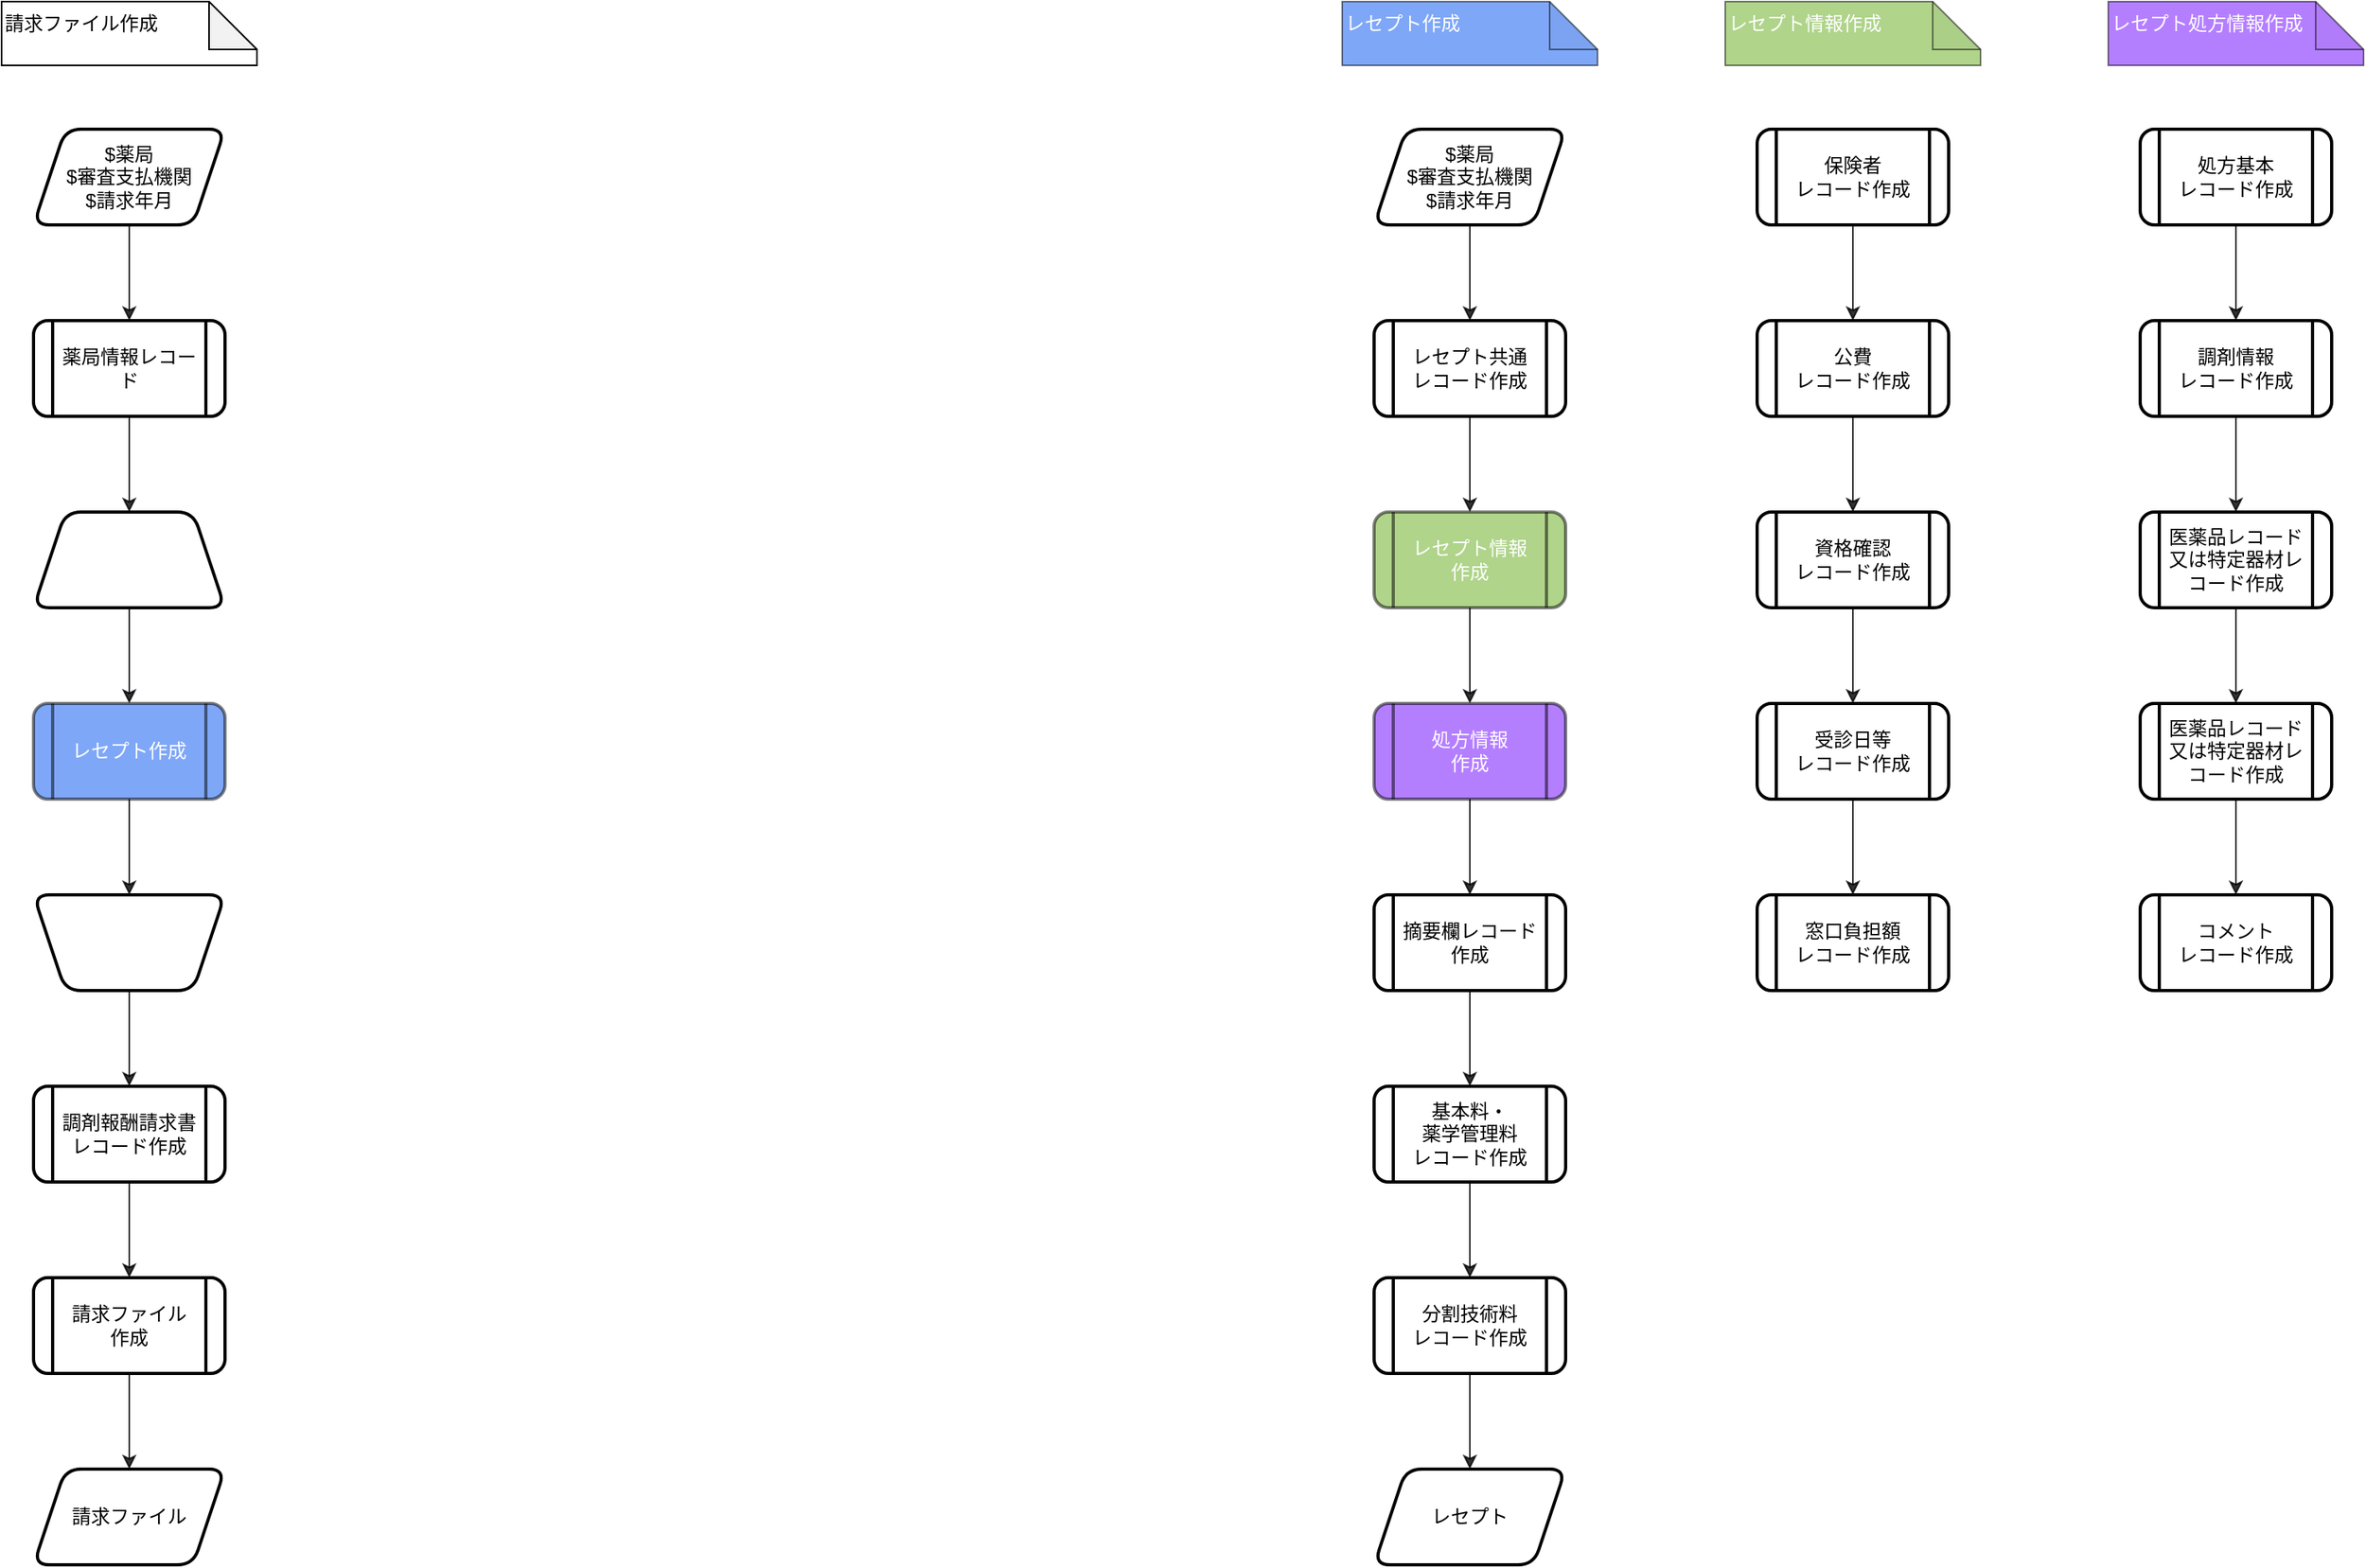 <mxfile>
    <diagram id="Bw7fBSQwyuvwX_eZTn5h" name="2022-07-11">
        <mxGraphModel dx="3786" dy="2776" grid="1" gridSize="10" guides="1" tooltips="1" connect="1" arrows="1" fold="1" page="1" pageScale="1" pageWidth="827" pageHeight="1169" math="0" shadow="0">
            <root>
                <mxCell id="0"/>
                <mxCell id="1" parent="0"/>
                <mxCell id="424" value="" style="edgeStyle=none;html=1;strokeColor=default;opacity=80;" edge="1" parent="1" source="418" target="423">
                    <mxGeometry relative="1" as="geometry"/>
                </mxCell>
                <mxCell id="418" value="&lt;span style=&quot;text-align: left&quot;&gt;$薬局&lt;/span&gt;&lt;br&gt;$審査支払機関&lt;br&gt;&lt;span style=&quot;text-align: left&quot;&gt;$請求年月&lt;br&gt;&lt;/span&gt;" style="shape=parallelogram;perimeter=parallelogramPerimeter;whiteSpace=wrap;html=1;fixedSize=1;strokeWidth=2;shadow=0;sketch=0;rounded=1;" vertex="1" parent="1">
                    <mxGeometry x="-1620" y="120" width="120" height="60" as="geometry"/>
                </mxCell>
                <mxCell id="422" value="&lt;div style=&quot;&quot;&gt;&lt;span&gt;請求ファイル作成&lt;br&gt;&lt;br&gt;&lt;/span&gt;&lt;/div&gt;" style="shape=note;whiteSpace=wrap;html=1;backgroundOutline=1;darkOpacity=0.05;align=left;verticalAlign=top;" vertex="1" parent="1">
                    <mxGeometry x="-1640" y="40" width="160" height="40" as="geometry"/>
                </mxCell>
                <mxCell id="426" value="" style="edgeStyle=none;html=1;strokeColor=default;opacity=80;" edge="1" parent="1" source="423" target="425">
                    <mxGeometry relative="1" as="geometry"/>
                </mxCell>
                <mxCell id="423" value="薬局情報レコード" style="shape=process;whiteSpace=wrap;html=1;backgroundOutline=1;strokeWidth=2;shadow=0;sketch=0;rounded=1;" vertex="1" parent="1">
                    <mxGeometry x="-1620" y="240" width="120" height="60" as="geometry"/>
                </mxCell>
                <mxCell id="428" value="" style="edgeStyle=none;html=1;strokeColor=default;opacity=80;" edge="1" parent="1" source="425" target="427">
                    <mxGeometry relative="1" as="geometry"/>
                </mxCell>
                <mxCell id="425" value="" style="shape=trapezoid;perimeter=trapezoidPerimeter;whiteSpace=wrap;html=1;fixedSize=1;strokeWidth=2;shadow=0;sketch=0;rounded=1;" vertex="1" parent="1">
                    <mxGeometry x="-1620" y="360" width="120" height="60" as="geometry"/>
                </mxCell>
                <mxCell id="430" value="" style="edgeStyle=none;html=1;strokeColor=default;opacity=80;" edge="1" parent="1" source="427" target="429">
                    <mxGeometry relative="1" as="geometry"/>
                </mxCell>
                <mxCell id="427" value="レセプト作成" style="shape=process;whiteSpace=wrap;html=1;backgroundOutline=1;strokeWidth=2;shadow=0;sketch=0;rounded=1;fillColor=#0050ef;fontColor=#ffffff;strokeColor=default;opacity=50;" vertex="1" parent="1">
                    <mxGeometry x="-1620" y="480" width="120" height="60" as="geometry"/>
                </mxCell>
                <mxCell id="434" value="" style="edgeStyle=none;html=1;strokeColor=default;opacity=80;" edge="1" parent="1" source="429" target="433">
                    <mxGeometry relative="1" as="geometry"/>
                </mxCell>
                <mxCell id="429" value="" style="shape=trapezoid;perimeter=trapezoidPerimeter;whiteSpace=wrap;html=1;fixedSize=1;strokeWidth=2;shadow=0;sketch=0;rounded=1;direction=west;" vertex="1" parent="1">
                    <mxGeometry x="-1620" y="600" width="120" height="60" as="geometry"/>
                </mxCell>
                <mxCell id="438" value="" style="edgeStyle=none;html=1;strokeColor=default;opacity=80;" edge="1" parent="1" source="433" target="437">
                    <mxGeometry relative="1" as="geometry"/>
                </mxCell>
                <mxCell id="433" value="調剤報酬請求書&lt;br&gt;レコード作成" style="shape=process;whiteSpace=wrap;html=1;backgroundOutline=1;strokeWidth=2;shadow=0;sketch=0;rounded=1;" vertex="1" parent="1">
                    <mxGeometry x="-1620" y="720" width="120" height="60" as="geometry"/>
                </mxCell>
                <mxCell id="440" value="" style="edgeStyle=none;html=1;strokeColor=default;opacity=80;" edge="1" parent="1" source="437" target="439">
                    <mxGeometry relative="1" as="geometry"/>
                </mxCell>
                <mxCell id="437" value="請求ファイル&lt;br&gt;作成" style="shape=process;whiteSpace=wrap;html=1;backgroundOutline=1;strokeWidth=2;shadow=0;sketch=0;rounded=1;" vertex="1" parent="1">
                    <mxGeometry x="-1620" y="840" width="120" height="60" as="geometry"/>
                </mxCell>
                <mxCell id="439" value="請求ファイル" style="shape=parallelogram;perimeter=parallelogramPerimeter;whiteSpace=wrap;html=1;fixedSize=1;strokeWidth=2;shadow=0;sketch=0;rounded=1;" vertex="1" parent="1">
                    <mxGeometry x="-1620" y="960" width="120" height="60" as="geometry"/>
                </mxCell>
                <mxCell id="446" value="" style="edgeStyle=none;html=1;strokeColor=default;opacity=80;" edge="1" parent="1" source="441" target="445">
                    <mxGeometry relative="1" as="geometry"/>
                </mxCell>
                <mxCell id="441" value="&lt;span style=&quot;text-align: left&quot;&gt;$薬局&lt;/span&gt;&lt;br&gt;$審査支払機関&lt;br&gt;&lt;span style=&quot;text-align: left&quot;&gt;$請求年月&lt;br&gt;&lt;/span&gt;" style="shape=parallelogram;perimeter=parallelogramPerimeter;whiteSpace=wrap;html=1;fixedSize=1;strokeWidth=2;shadow=0;sketch=0;rounded=1;" vertex="1" parent="1">
                    <mxGeometry x="-780" y="120" width="120" height="60" as="geometry"/>
                </mxCell>
                <mxCell id="442" value="&lt;div&gt;&lt;span&gt;レセプト作成&lt;/span&gt;&lt;/div&gt;" style="shape=note;whiteSpace=wrap;html=1;backgroundOutline=1;darkOpacity=0.05;align=left;verticalAlign=top;fillColor=#0050ef;fontColor=#ffffff;strokeColor=default;opacity=50;" vertex="1" parent="1">
                    <mxGeometry x="-800" y="40" width="160" height="40" as="geometry"/>
                </mxCell>
                <mxCell id="448" value="" style="edgeStyle=none;html=1;strokeColor=default;opacity=80;" edge="1" parent="1" source="445" target="449">
                    <mxGeometry relative="1" as="geometry">
                        <mxPoint x="-720.0" y="360.0" as="targetPoint"/>
                    </mxGeometry>
                </mxCell>
                <mxCell id="445" value="レセプト共通&lt;br&gt;レコード作成" style="shape=process;whiteSpace=wrap;html=1;backgroundOutline=1;strokeWidth=2;shadow=0;sketch=0;rounded=1;" vertex="1" parent="1">
                    <mxGeometry x="-780" y="240" width="120" height="60" as="geometry"/>
                </mxCell>
                <mxCell id="456" value="" style="edgeStyle=none;html=1;strokeColor=default;opacity=80;" edge="1" parent="1" source="449" target="455">
                    <mxGeometry relative="1" as="geometry"/>
                </mxCell>
                <mxCell id="449" value="レセプト情報&lt;br&gt;作成" style="shape=process;whiteSpace=wrap;html=1;backgroundOutline=1;strokeWidth=2;shadow=0;sketch=0;rounded=1;fillColor=#60a917;fontColor=#ffffff;strokeColor=default;opacity=50;" vertex="1" parent="1">
                    <mxGeometry x="-780" y="360" width="120" height="60" as="geometry"/>
                </mxCell>
                <mxCell id="458" value="" style="edgeStyle=none;html=1;strokeColor=default;opacity=80;" edge="1" parent="1" source="455" target="457">
                    <mxGeometry relative="1" as="geometry"/>
                </mxCell>
                <mxCell id="455" value="処方情報&lt;br&gt;作成" style="shape=process;whiteSpace=wrap;html=1;backgroundOutline=1;strokeWidth=2;shadow=0;sketch=0;rounded=1;fillColor=#6a00ff;fontColor=#ffffff;strokeColor=default;opacity=50;" vertex="1" parent="1">
                    <mxGeometry x="-780" y="480" width="120" height="60" as="geometry"/>
                </mxCell>
                <mxCell id="460" value="" style="edgeStyle=none;html=1;strokeColor=default;opacity=80;" edge="1" parent="1" source="457" target="459">
                    <mxGeometry relative="1" as="geometry"/>
                </mxCell>
                <mxCell id="457" value="摘要欄レコード&lt;br&gt;作成" style="shape=process;whiteSpace=wrap;html=1;backgroundOutline=1;strokeWidth=2;shadow=0;sketch=0;rounded=1;" vertex="1" parent="1">
                    <mxGeometry x="-780" y="600" width="120" height="60" as="geometry"/>
                </mxCell>
                <mxCell id="464" value="" style="edgeStyle=none;html=1;strokeColor=default;opacity=80;" edge="1" parent="1" source="459" target="463">
                    <mxGeometry relative="1" as="geometry"/>
                </mxCell>
                <mxCell id="459" value="基本料・&lt;br&gt;薬学管理料&lt;br&gt;レコード作成" style="shape=process;whiteSpace=wrap;html=1;backgroundOutline=1;strokeWidth=2;shadow=0;sketch=0;rounded=1;" vertex="1" parent="1">
                    <mxGeometry x="-780" y="720" width="120" height="60" as="geometry"/>
                </mxCell>
                <mxCell id="466" value="" style="edgeStyle=none;html=1;strokeColor=default;opacity=80;" edge="1" parent="1" source="463" target="465">
                    <mxGeometry relative="1" as="geometry"/>
                </mxCell>
                <mxCell id="463" value="分割技術料&lt;br&gt;レコード作成" style="shape=process;whiteSpace=wrap;html=1;backgroundOutline=1;strokeWidth=2;shadow=0;sketch=0;rounded=1;" vertex="1" parent="1">
                    <mxGeometry x="-780" y="840" width="120" height="60" as="geometry"/>
                </mxCell>
                <mxCell id="465" value="レセプト" style="shape=parallelogram;perimeter=parallelogramPerimeter;whiteSpace=wrap;html=1;fixedSize=1;strokeWidth=2;shadow=0;sketch=0;rounded=1;" vertex="1" parent="1">
                    <mxGeometry x="-780" y="960" width="120" height="60" as="geometry"/>
                </mxCell>
                <mxCell id="469" value="" style="edgeStyle=none;html=1;strokeColor=default;opacity=80;" edge="1" parent="1" source="467" target="468">
                    <mxGeometry relative="1" as="geometry"/>
                </mxCell>
                <mxCell id="467" value="保険者&lt;br&gt;レコード作成" style="shape=process;whiteSpace=wrap;html=1;backgroundOutline=1;strokeWidth=2;shadow=0;sketch=0;rounded=1;" vertex="1" parent="1">
                    <mxGeometry x="-540" y="120" width="120" height="60" as="geometry"/>
                </mxCell>
                <mxCell id="471" value="" style="edgeStyle=none;html=1;strokeColor=default;opacity=80;" edge="1" parent="1" source="468" target="470">
                    <mxGeometry relative="1" as="geometry"/>
                </mxCell>
                <mxCell id="468" value="公費&lt;br&gt;レコード作成" style="shape=process;whiteSpace=wrap;html=1;backgroundOutline=1;strokeWidth=2;shadow=0;sketch=0;rounded=1;" vertex="1" parent="1">
                    <mxGeometry x="-540" y="240" width="120" height="60" as="geometry"/>
                </mxCell>
                <mxCell id="473" value="" style="edgeStyle=none;html=1;strokeColor=default;opacity=80;" edge="1" parent="1" source="470" target="472">
                    <mxGeometry relative="1" as="geometry"/>
                </mxCell>
                <mxCell id="470" value="資格確認&lt;br&gt;レコード作成" style="shape=process;whiteSpace=wrap;html=1;backgroundOutline=1;strokeWidth=2;shadow=0;sketch=0;rounded=1;" vertex="1" parent="1">
                    <mxGeometry x="-540" y="360" width="120" height="60" as="geometry"/>
                </mxCell>
                <mxCell id="475" value="" style="edgeStyle=none;html=1;strokeColor=default;opacity=80;" edge="1" parent="1" source="472" target="474">
                    <mxGeometry relative="1" as="geometry"/>
                </mxCell>
                <mxCell id="472" value="受診日等&lt;br&gt;レコード作成" style="shape=process;whiteSpace=wrap;html=1;backgroundOutline=1;strokeWidth=2;shadow=0;sketch=0;rounded=1;" vertex="1" parent="1">
                    <mxGeometry x="-540" y="480" width="120" height="60" as="geometry"/>
                </mxCell>
                <mxCell id="474" value="窓口負担額&lt;br&gt;レコード作成" style="shape=process;whiteSpace=wrap;html=1;backgroundOutline=1;strokeWidth=2;shadow=0;sketch=0;rounded=1;" vertex="1" parent="1">
                    <mxGeometry x="-540" y="600" width="120" height="60" as="geometry"/>
                </mxCell>
                <mxCell id="478" value="" style="edgeStyle=none;html=1;strokeColor=default;opacity=80;" edge="1" parent="1" source="476" target="477">
                    <mxGeometry relative="1" as="geometry"/>
                </mxCell>
                <mxCell id="476" value="処方基本&lt;br&gt;レコード作成" style="shape=process;whiteSpace=wrap;html=1;backgroundOutline=1;strokeWidth=2;shadow=0;sketch=0;rounded=1;" vertex="1" parent="1">
                    <mxGeometry x="-300" y="120" width="120" height="60" as="geometry"/>
                </mxCell>
                <mxCell id="480" value="" style="edgeStyle=none;html=1;strokeColor=default;opacity=80;" edge="1" parent="1" source="477" target="479">
                    <mxGeometry relative="1" as="geometry"/>
                </mxCell>
                <mxCell id="477" value="調剤情報&lt;br&gt;レコード作成" style="shape=process;whiteSpace=wrap;html=1;backgroundOutline=1;strokeWidth=2;shadow=0;sketch=0;rounded=1;" vertex="1" parent="1">
                    <mxGeometry x="-300" y="240" width="120" height="60" as="geometry"/>
                </mxCell>
                <mxCell id="482" value="" style="edgeStyle=none;html=1;strokeColor=default;opacity=80;" edge="1" parent="1" source="479" target="481">
                    <mxGeometry relative="1" as="geometry"/>
                </mxCell>
                <mxCell id="479" value="医薬品レコード又は特定器材レコード作成" style="shape=process;whiteSpace=wrap;html=1;backgroundOutline=1;strokeWidth=2;shadow=0;sketch=0;rounded=1;" vertex="1" parent="1">
                    <mxGeometry x="-300" y="360" width="120" height="60" as="geometry"/>
                </mxCell>
                <mxCell id="484" value="" style="edgeStyle=none;html=1;strokeColor=default;opacity=80;" edge="1" parent="1" source="481" target="483">
                    <mxGeometry relative="1" as="geometry"/>
                </mxCell>
                <mxCell id="481" value="医薬品レコード又は特定器材レコード作成" style="shape=process;whiteSpace=wrap;html=1;backgroundOutline=1;strokeWidth=2;shadow=0;sketch=0;rounded=1;" vertex="1" parent="1">
                    <mxGeometry x="-300" y="480" width="120" height="60" as="geometry"/>
                </mxCell>
                <mxCell id="483" value="コメント&lt;br&gt;レコード作成" style="shape=process;whiteSpace=wrap;html=1;backgroundOutline=1;strokeWidth=2;shadow=0;sketch=0;rounded=1;" vertex="1" parent="1">
                    <mxGeometry x="-300" y="600" width="120" height="60" as="geometry"/>
                </mxCell>
                <mxCell id="485" value="&lt;div&gt;&lt;span&gt;レセプト情報作成&lt;/span&gt;&lt;/div&gt;" style="shape=note;whiteSpace=wrap;html=1;backgroundOutline=1;darkOpacity=0.05;align=left;verticalAlign=top;fillColor=#60a917;fontColor=#ffffff;strokeColor=default;opacity=50;" vertex="1" parent="1">
                    <mxGeometry x="-560" y="40" width="160" height="40" as="geometry"/>
                </mxCell>
                <mxCell id="486" value="&lt;div&gt;&lt;span&gt;レセプト処方情報作成&lt;/span&gt;&lt;/div&gt;" style="shape=note;whiteSpace=wrap;html=1;backgroundOutline=1;darkOpacity=0.05;align=left;verticalAlign=top;fillColor=#6a00ff;fontColor=#ffffff;strokeColor=default;opacity=50;" vertex="1" parent="1">
                    <mxGeometry x="-320" y="40" width="160" height="40" as="geometry"/>
                </mxCell>
            </root>
        </mxGraphModel>
    </diagram>
</mxfile>